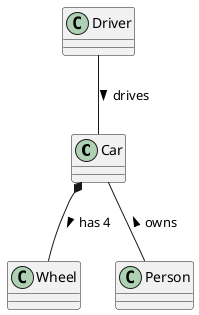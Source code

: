 @startuml
class Car
Driver -- Car : drives >
Car *-- Wheel : has 4 >
Car -- Person : < owns
@enduml
